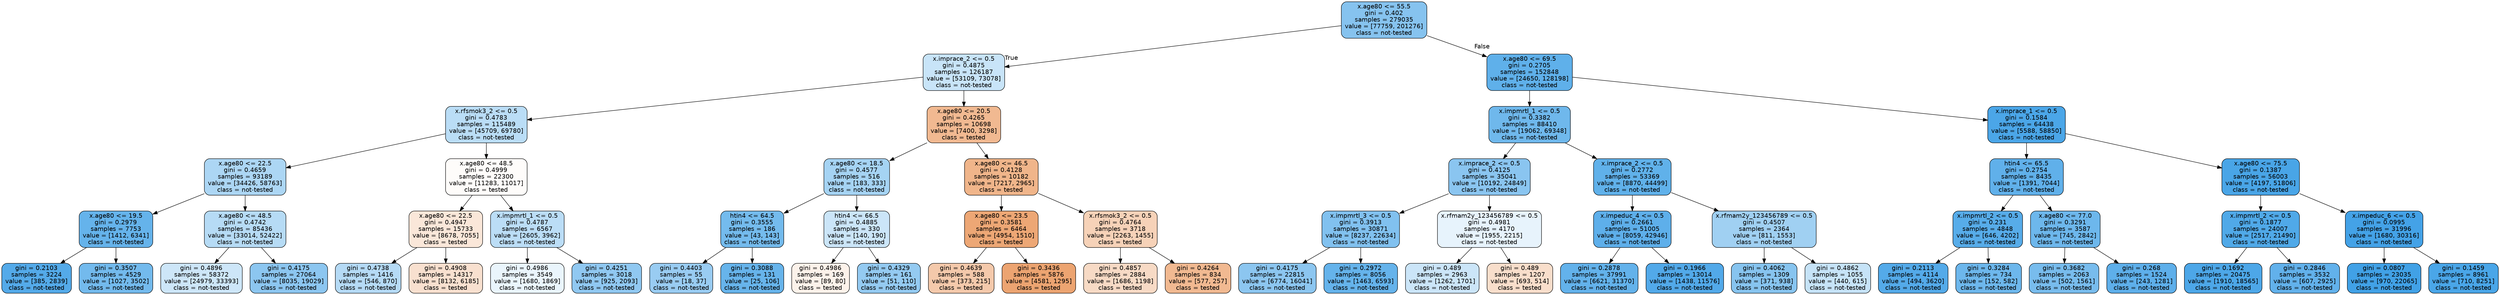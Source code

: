 digraph Tree {
node [shape=box, style="filled, rounded", color="black", fontname=helvetica] ;
edge [fontname=helvetica] ;
0 [label="x.age80 <= 55.5\ngini = 0.402\nsamples = 279035\nvalue = [77759, 201276]\nclass = not-tested", fillcolor="#399de59c"] ;
1 [label="x.imprace_2 <= 0.5\ngini = 0.4875\nsamples = 126187\nvalue = [53109, 73078]\nclass = not-tested", fillcolor="#399de546"] ;
0 -> 1 [labeldistance=2.5, labelangle=45, headlabel="True"] ;
2 [label="x.rfsmok3_2 <= 0.5\ngini = 0.4783\nsamples = 115489\nvalue = [45709, 69780]\nclass = not-tested", fillcolor="#399de558"] ;
1 -> 2 ;
3 [label="x.age80 <= 22.5\ngini = 0.4659\nsamples = 93189\nvalue = [34426, 58763]\nclass = not-tested", fillcolor="#399de56a"] ;
2 -> 3 ;
4 [label="x.age80 <= 19.5\ngini = 0.2979\nsamples = 7753\nvalue = [1412, 6341]\nclass = not-tested", fillcolor="#399de5c6"] ;
3 -> 4 ;
5 [label="gini = 0.2103\nsamples = 3224\nvalue = [385, 2839]\nclass = not-tested", fillcolor="#399de5dc"] ;
4 -> 5 ;
6 [label="gini = 0.3507\nsamples = 4529\nvalue = [1027, 3502]\nclass = not-tested", fillcolor="#399de5b4"] ;
4 -> 6 ;
7 [label="x.age80 <= 48.5\ngini = 0.4742\nsamples = 85436\nvalue = [33014, 52422]\nclass = not-tested", fillcolor="#399de55e"] ;
3 -> 7 ;
8 [label="gini = 0.4896\nsamples = 58372\nvalue = [24979, 33393]\nclass = not-tested", fillcolor="#399de540"] ;
7 -> 8 ;
9 [label="gini = 0.4175\nsamples = 27064\nvalue = [8035, 19029]\nclass = not-tested", fillcolor="#399de593"] ;
7 -> 9 ;
10 [label="x.age80 <= 48.5\ngini = 0.4999\nsamples = 22300\nvalue = [11283, 11017]\nclass = tested", fillcolor="#e5813906"] ;
2 -> 10 ;
11 [label="x.age80 <= 22.5\ngini = 0.4947\nsamples = 15733\nvalue = [8678, 7055]\nclass = tested", fillcolor="#e5813930"] ;
10 -> 11 ;
12 [label="gini = 0.4738\nsamples = 1416\nvalue = [546, 870]\nclass = not-tested", fillcolor="#399de55f"] ;
11 -> 12 ;
13 [label="gini = 0.4908\nsamples = 14317\nvalue = [8132, 6185]\nclass = tested", fillcolor="#e581393d"] ;
11 -> 13 ;
14 [label="x.impmrtl_1 <= 0.5\ngini = 0.4787\nsamples = 6567\nvalue = [2605, 3962]\nclass = not-tested", fillcolor="#399de557"] ;
10 -> 14 ;
15 [label="gini = 0.4986\nsamples = 3549\nvalue = [1680, 1869]\nclass = not-tested", fillcolor="#399de51a"] ;
14 -> 15 ;
16 [label="gini = 0.4251\nsamples = 3018\nvalue = [925, 2093]\nclass = not-tested", fillcolor="#399de58e"] ;
14 -> 16 ;
17 [label="x.age80 <= 20.5\ngini = 0.4265\nsamples = 10698\nvalue = [7400, 3298]\nclass = tested", fillcolor="#e581398d"] ;
1 -> 17 ;
18 [label="x.age80 <= 18.5\ngini = 0.4577\nsamples = 516\nvalue = [183, 333]\nclass = not-tested", fillcolor="#399de573"] ;
17 -> 18 ;
19 [label="htin4 <= 64.5\ngini = 0.3555\nsamples = 186\nvalue = [43, 143]\nclass = not-tested", fillcolor="#399de5b2"] ;
18 -> 19 ;
20 [label="gini = 0.4403\nsamples = 55\nvalue = [18, 37]\nclass = not-tested", fillcolor="#399de583"] ;
19 -> 20 ;
21 [label="gini = 0.3088\nsamples = 131\nvalue = [25, 106]\nclass = not-tested", fillcolor="#399de5c3"] ;
19 -> 21 ;
22 [label="htin4 <= 66.5\ngini = 0.4885\nsamples = 330\nvalue = [140, 190]\nclass = not-tested", fillcolor="#399de543"] ;
18 -> 22 ;
23 [label="gini = 0.4986\nsamples = 169\nvalue = [89, 80]\nclass = tested", fillcolor="#e581391a"] ;
22 -> 23 ;
24 [label="gini = 0.4329\nsamples = 161\nvalue = [51, 110]\nclass = not-tested", fillcolor="#399de589"] ;
22 -> 24 ;
25 [label="x.age80 <= 46.5\ngini = 0.4128\nsamples = 10182\nvalue = [7217, 2965]\nclass = tested", fillcolor="#e5813996"] ;
17 -> 25 ;
26 [label="x.age80 <= 23.5\ngini = 0.3581\nsamples = 6464\nvalue = [4954, 1510]\nclass = tested", fillcolor="#e58139b1"] ;
25 -> 26 ;
27 [label="gini = 0.4639\nsamples = 588\nvalue = [373, 215]\nclass = tested", fillcolor="#e581396c"] ;
26 -> 27 ;
28 [label="gini = 0.3436\nsamples = 5876\nvalue = [4581, 1295]\nclass = tested", fillcolor="#e58139b7"] ;
26 -> 28 ;
29 [label="x.rfsmok3_2 <= 0.5\ngini = 0.4764\nsamples = 3718\nvalue = [2263, 1455]\nclass = tested", fillcolor="#e581395b"] ;
25 -> 29 ;
30 [label="gini = 0.4857\nsamples = 2884\nvalue = [1686, 1198]\nclass = tested", fillcolor="#e581394a"] ;
29 -> 30 ;
31 [label="gini = 0.4264\nsamples = 834\nvalue = [577, 257]\nclass = tested", fillcolor="#e581398d"] ;
29 -> 31 ;
32 [label="x.age80 <= 69.5\ngini = 0.2705\nsamples = 152848\nvalue = [24650, 128198]\nclass = not-tested", fillcolor="#399de5ce"] ;
0 -> 32 [labeldistance=2.5, labelangle=-45, headlabel="False"] ;
33 [label="x.impmrtl_1 <= 0.5\ngini = 0.3382\nsamples = 88410\nvalue = [19062, 69348]\nclass = not-tested", fillcolor="#399de5b9"] ;
32 -> 33 ;
34 [label="x.imprace_2 <= 0.5\ngini = 0.4125\nsamples = 35041\nvalue = [10192, 24849]\nclass = not-tested", fillcolor="#399de596"] ;
33 -> 34 ;
35 [label="x.impmrtl_3 <= 0.5\ngini = 0.3913\nsamples = 30871\nvalue = [8237, 22634]\nclass = not-tested", fillcolor="#399de5a2"] ;
34 -> 35 ;
36 [label="gini = 0.4175\nsamples = 22815\nvalue = [6774, 16041]\nclass = not-tested", fillcolor="#399de593"] ;
35 -> 36 ;
37 [label="gini = 0.2972\nsamples = 8056\nvalue = [1463, 6593]\nclass = not-tested", fillcolor="#399de5c6"] ;
35 -> 37 ;
38 [label="x.rfmam2y_123456789 <= 0.5\ngini = 0.4981\nsamples = 4170\nvalue = [1955, 2215]\nclass = not-tested", fillcolor="#399de51e"] ;
34 -> 38 ;
39 [label="gini = 0.489\nsamples = 2963\nvalue = [1262, 1701]\nclass = not-tested", fillcolor="#399de542"] ;
38 -> 39 ;
40 [label="gini = 0.489\nsamples = 1207\nvalue = [693, 514]\nclass = tested", fillcolor="#e5813942"] ;
38 -> 40 ;
41 [label="x.imprace_2 <= 0.5\ngini = 0.2772\nsamples = 53369\nvalue = [8870, 44499]\nclass = not-tested", fillcolor="#399de5cc"] ;
33 -> 41 ;
42 [label="x.impeduc_4 <= 0.5\ngini = 0.2661\nsamples = 51005\nvalue = [8059, 42946]\nclass = not-tested", fillcolor="#399de5cf"] ;
41 -> 42 ;
43 [label="gini = 0.2878\nsamples = 37991\nvalue = [6621, 31370]\nclass = not-tested", fillcolor="#399de5c9"] ;
42 -> 43 ;
44 [label="gini = 0.1966\nsamples = 13014\nvalue = [1438, 11576]\nclass = not-tested", fillcolor="#399de5df"] ;
42 -> 44 ;
45 [label="x.rfmam2y_123456789 <= 0.5\ngini = 0.4507\nsamples = 2364\nvalue = [811, 1553]\nclass = not-tested", fillcolor="#399de57a"] ;
41 -> 45 ;
46 [label="gini = 0.4062\nsamples = 1309\nvalue = [371, 938]\nclass = not-tested", fillcolor="#399de59a"] ;
45 -> 46 ;
47 [label="gini = 0.4862\nsamples = 1055\nvalue = [440, 615]\nclass = not-tested", fillcolor="#399de549"] ;
45 -> 47 ;
48 [label="x.imprace_1 <= 0.5\ngini = 0.1584\nsamples = 64438\nvalue = [5588, 58850]\nclass = not-tested", fillcolor="#399de5e7"] ;
32 -> 48 ;
49 [label="htin4 <= 65.5\ngini = 0.2754\nsamples = 8435\nvalue = [1391, 7044]\nclass = not-tested", fillcolor="#399de5cd"] ;
48 -> 49 ;
50 [label="x.impmrtl_2 <= 0.5\ngini = 0.231\nsamples = 4848\nvalue = [646, 4202]\nclass = not-tested", fillcolor="#399de5d8"] ;
49 -> 50 ;
51 [label="gini = 0.2113\nsamples = 4114\nvalue = [494, 3620]\nclass = not-tested", fillcolor="#399de5dc"] ;
50 -> 51 ;
52 [label="gini = 0.3284\nsamples = 734\nvalue = [152, 582]\nclass = not-tested", fillcolor="#399de5bc"] ;
50 -> 52 ;
53 [label="x.age80 <= 77.0\ngini = 0.3291\nsamples = 3587\nvalue = [745, 2842]\nclass = not-tested", fillcolor="#399de5bc"] ;
49 -> 53 ;
54 [label="gini = 0.3682\nsamples = 2063\nvalue = [502, 1561]\nclass = not-tested", fillcolor="#399de5ad"] ;
53 -> 54 ;
55 [label="gini = 0.268\nsamples = 1524\nvalue = [243, 1281]\nclass = not-tested", fillcolor="#399de5cf"] ;
53 -> 55 ;
56 [label="x.age80 <= 75.5\ngini = 0.1387\nsamples = 56003\nvalue = [4197, 51806]\nclass = not-tested", fillcolor="#399de5ea"] ;
48 -> 56 ;
57 [label="x.impmrtl_2 <= 0.5\ngini = 0.1877\nsamples = 24007\nvalue = [2517, 21490]\nclass = not-tested", fillcolor="#399de5e1"] ;
56 -> 57 ;
58 [label="gini = 0.1692\nsamples = 20475\nvalue = [1910, 18565]\nclass = not-tested", fillcolor="#399de5e5"] ;
57 -> 58 ;
59 [label="gini = 0.2846\nsamples = 3532\nvalue = [607, 2925]\nclass = not-tested", fillcolor="#399de5ca"] ;
57 -> 59 ;
60 [label="x.impeduc_6 <= 0.5\ngini = 0.0995\nsamples = 31996\nvalue = [1680, 30316]\nclass = not-tested", fillcolor="#399de5f1"] ;
56 -> 60 ;
61 [label="gini = 0.0807\nsamples = 23035\nvalue = [970, 22065]\nclass = not-tested", fillcolor="#399de5f4"] ;
60 -> 61 ;
62 [label="gini = 0.1459\nsamples = 8961\nvalue = [710, 8251]\nclass = not-tested", fillcolor="#399de5e9"] ;
60 -> 62 ;
}